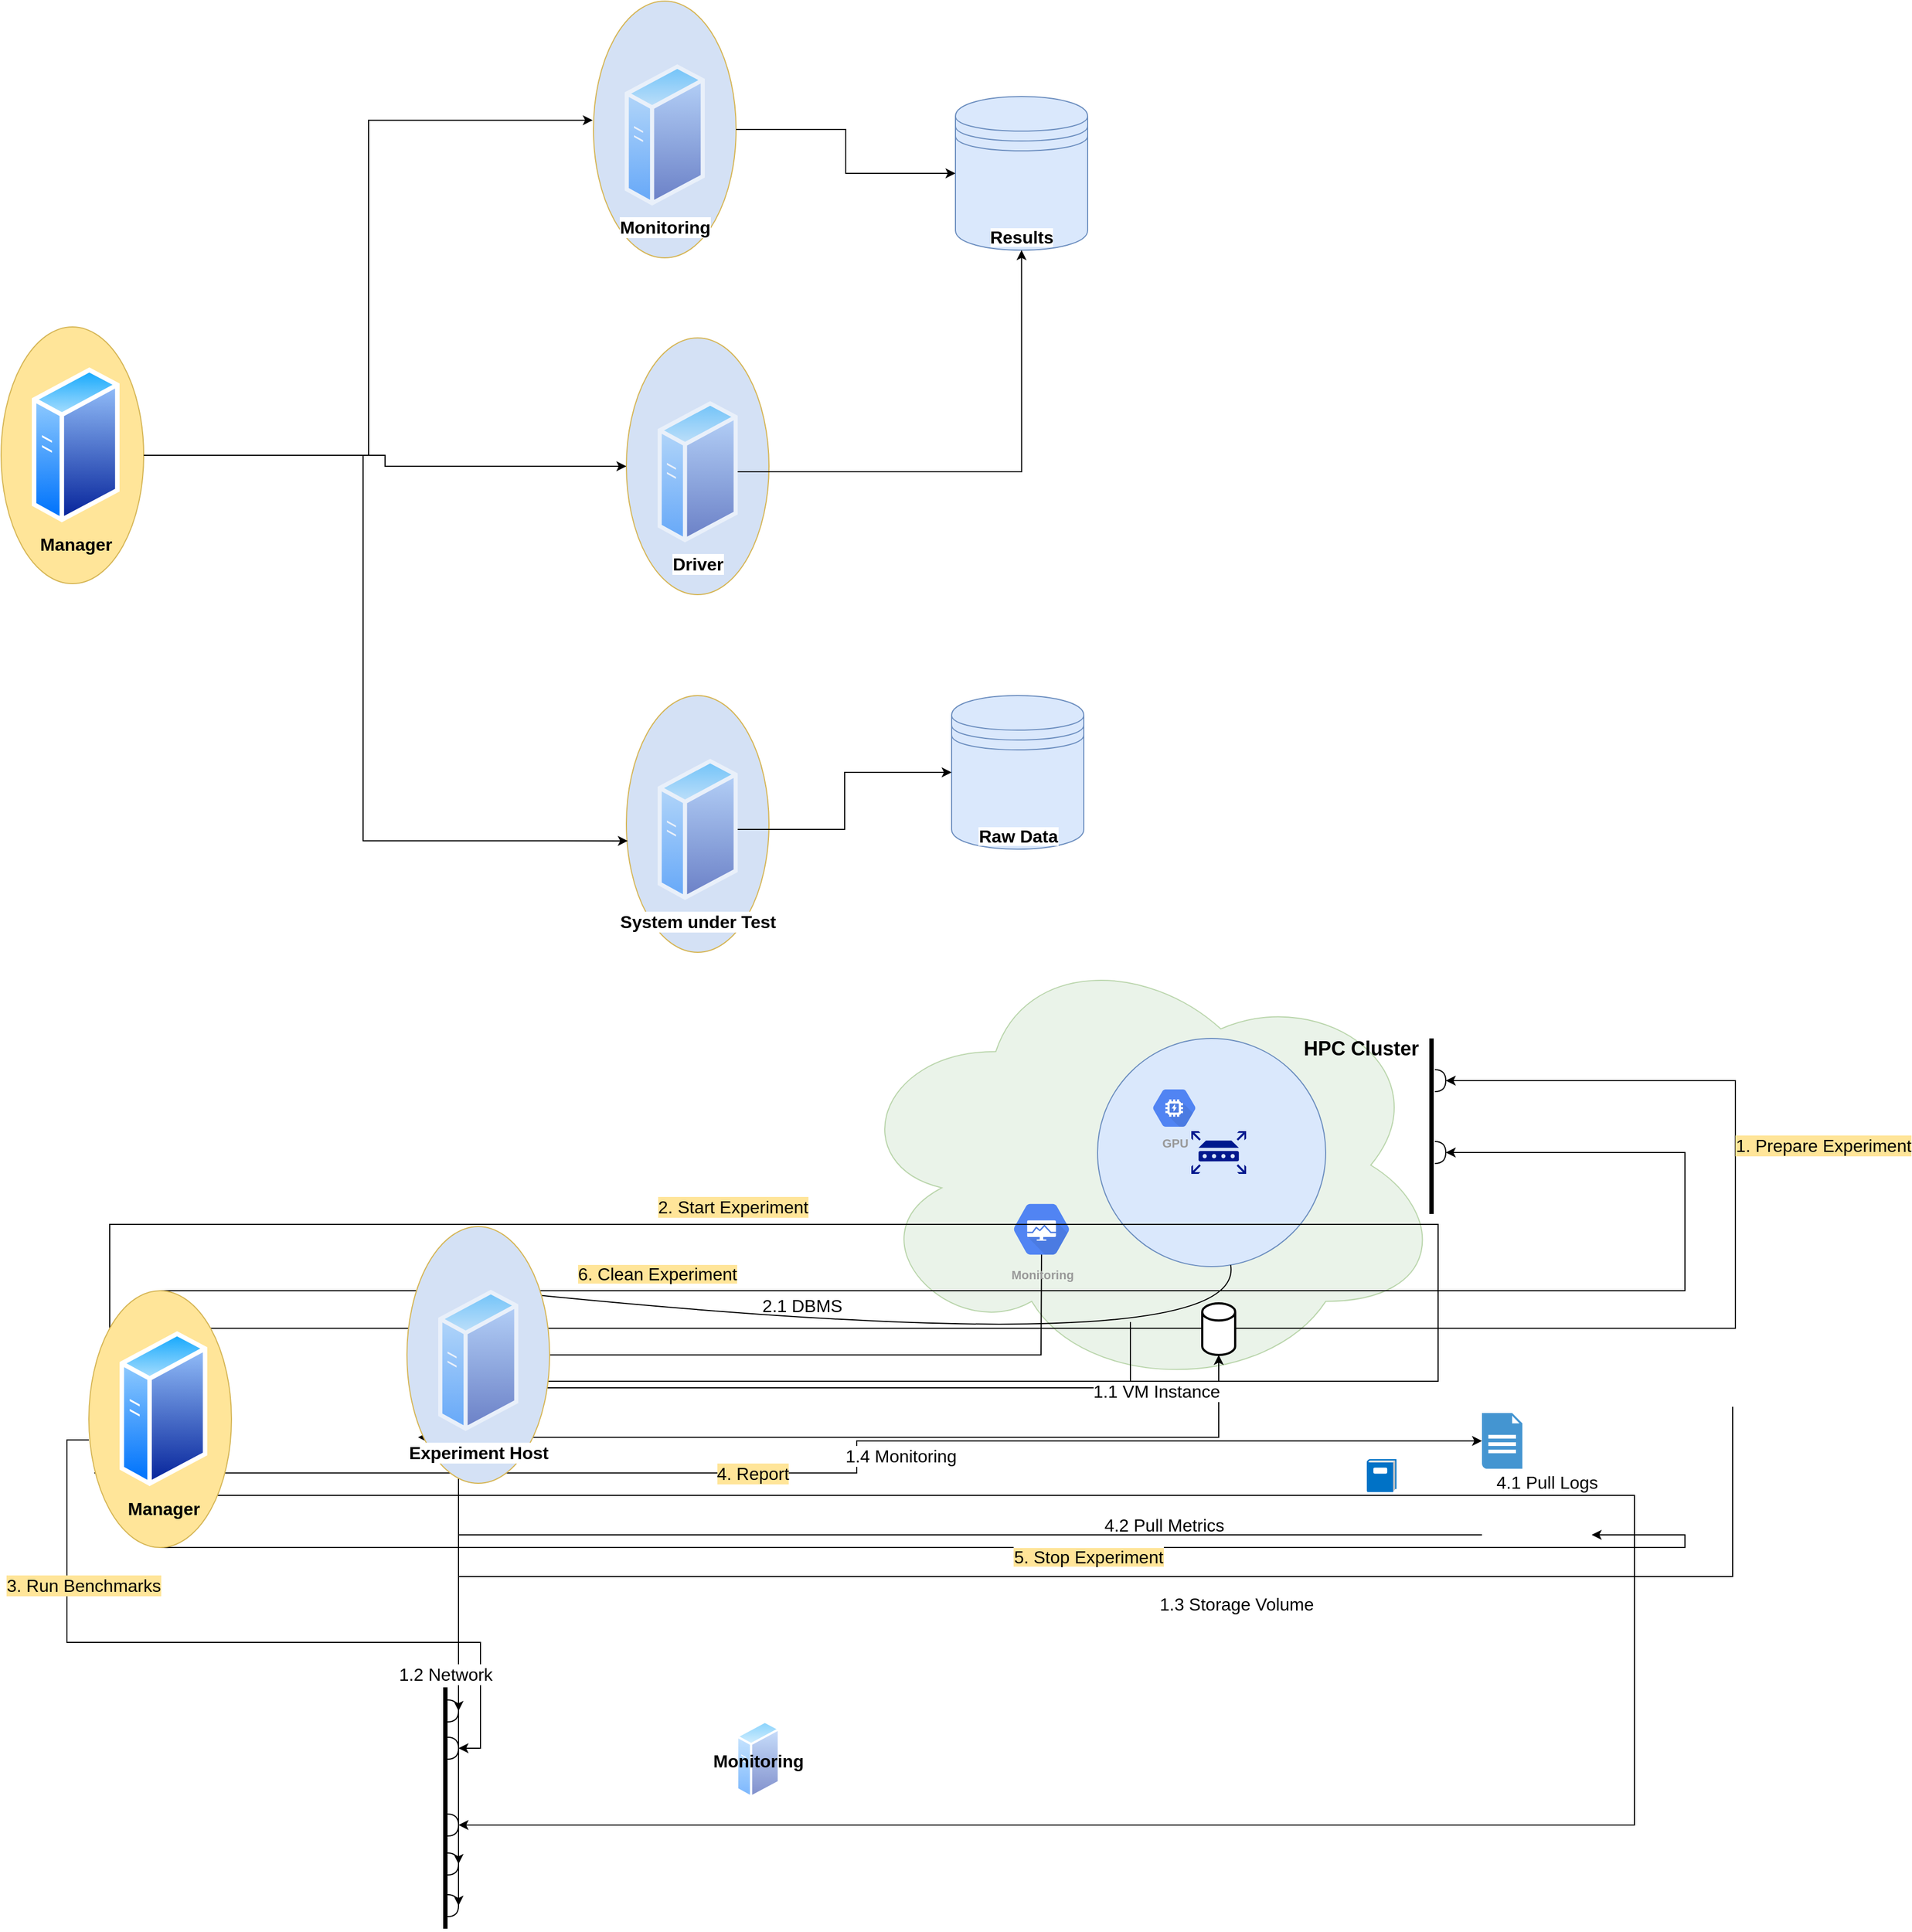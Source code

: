 <mxfile version="14.2.7" type="device"><diagram id="Eicp26NF3Bc-FzKGdtsJ" name="Architecture"><mxGraphModel dx="2889" dy="2292" grid="1" gridSize="10" guides="1" tooltips="1" connect="1" arrows="1" fold="1" page="1" pageScale="1" pageWidth="827" pageHeight="1169" math="0" shadow="0"><root><mxCell id="tGFf3dVoFjDkMU_EaRtP-0"/><mxCell id="tGFf3dVoFjDkMU_EaRtP-1" parent="tGFf3dVoFjDkMU_EaRtP-0"/><mxCell id="bpjvKZEvMIn4kiSMbMv2-15" value="" style="group" vertex="1" connectable="0" parent="tGFf3dVoFjDkMU_EaRtP-1"><mxGeometry x="-250" y="-867" width="920" height="1020" as="geometry"/></mxCell><mxCell id="bpjvKZEvMIn4kiSMbMv2-16" value="" style="ellipse;whiteSpace=wrap;html=1;labelBackgroundColor=#D4E1F5;fontSize=16;fillColor=#D4E1F5;strokeColor=#d6b656;" vertex="1" parent="bpjvKZEvMIn4kiSMbMv2-15"><mxGeometry width="130" height="234" as="geometry"/></mxCell><mxCell id="bpjvKZEvMIn4kiSMbMv2-17" value="&lt;b style=&quot;font-size: 16px&quot;&gt;Monitoring&lt;/b&gt;" style="aspect=fixed;perimeter=ellipsePerimeter;html=1;align=center;shadow=0;dashed=0;spacingTop=3;image;image=img/lib/active_directory/generic_server.svg;opacity=50;fontSize=16;verticalAlign=top;" vertex="1" parent="bpjvKZEvMIn4kiSMbMv2-15"><mxGeometry x="28.5" y="57" width="73" height="130" as="geometry"/></mxCell><mxCell id="tGFf3dVoFjDkMU_EaRtP-16" value="&lt;font style=&quot;font-size: 16px&quot;&gt;&lt;b&gt;Monitoring&lt;/b&gt;&lt;/font&gt;" style="aspect=fixed;perimeter=ellipsePerimeter;html=1;align=center;shadow=0;dashed=0;spacingTop=3;image;image=img/lib/active_directory/generic_server.svg;labelPosition=center;verticalLabelPosition=middle;verticalAlign=middle;labelBackgroundColor=none;opacity=50;" parent="tGFf3dVoFjDkMU_EaRtP-1" vertex="1"><mxGeometry x="-120" y="700" width="40" height="71" as="geometry"/></mxCell><mxCell id="tGFf3dVoFjDkMU_EaRtP-4" value="" style="ellipse;shape=cloud;whiteSpace=wrap;html=1;opacity=50;fillColor=#d5e8d4;strokeColor=#82b366;" parent="tGFf3dVoFjDkMU_EaRtP-1" vertex="1"><mxGeometry x="-20" y="-13" width="547" height="414" as="geometry"/></mxCell><mxCell id="tGFf3dVoFjDkMU_EaRtP-5" value="" style="ellipse;whiteSpace=wrap;html=1;aspect=fixed;fontSize=16;fillColor=#dae8fc;strokeColor=#6c8ebf;" parent="tGFf3dVoFjDkMU_EaRtP-1" vertex="1"><mxGeometry x="209.5" y="78.5" width="208" height="208" as="geometry"/></mxCell><mxCell id="tGFf3dVoFjDkMU_EaRtP-6" value="" style="edgeStyle=orthogonalEdgeStyle;rounded=0;orthogonalLoop=1;jettySize=auto;html=1;strokeColor=#000000;startArrow=none;startFill=0;verticalAlign=bottom;entryX=1;entryY=0.5;entryDx=0;entryDy=0;entryPerimeter=0;exitX=1;exitY=0;exitDx=0;exitDy=0;" parent="tGFf3dVoFjDkMU_EaRtP-1" source="tGFf3dVoFjDkMU_EaRtP-3" target="tGFf3dVoFjDkMU_EaRtP-49" edge="1"><mxGeometry relative="1" as="geometry"><mxPoint x="729" y="220" as="sourcePoint"/><Array as="points"><mxPoint x="791" y="117"/></Array><mxPoint x="540" y="120" as="targetPoint"/></mxGeometry></mxCell><mxCell id="tGFf3dVoFjDkMU_EaRtP-7" value="1. Prepare Experiment" style="text;html=1;resizable=0;points=[];align=center;verticalAlign=top;labelBackgroundColor=#FFE599;fontSize=16;" parent="tGFf3dVoFjDkMU_EaRtP-6" vertex="1" connectable="0"><mxGeometry x="0.64" y="2" relative="1" as="geometry"><mxPoint x="81.5" y="-31" as="offset"/></mxGeometry></mxCell><mxCell id="tGFf3dVoFjDkMU_EaRtP-8" value="" style="edgeStyle=orthogonalEdgeStyle;rounded=0;orthogonalLoop=1;jettySize=auto;html=1;startArrow=none;startFill=0;strokeColor=#000000;fontSize=16;entryX=1;entryY=0.5;entryDx=0;entryDy=0;entryPerimeter=0;exitX=0;exitY=0.581;exitDx=0;exitDy=0;exitPerimeter=0;" parent="tGFf3dVoFjDkMU_EaRtP-1" source="tGFf3dVoFjDkMU_EaRtP-3" target="tGFf3dVoFjDkMU_EaRtP-28" edge="1"><mxGeometry relative="1" as="geometry"><mxPoint x="490" y="451.5" as="targetPoint"/></mxGeometry></mxCell><mxCell id="tGFf3dVoFjDkMU_EaRtP-9" value="3. Run Benchmarks" style="text;html=1;resizable=0;points=[];align=center;verticalAlign=top;labelBackgroundColor=#FFE599;fontSize=16;" parent="tGFf3dVoFjDkMU_EaRtP-8" vertex="1" connectable="0"><mxGeometry x="-0.511" y="2" relative="1" as="geometry"><mxPoint x="13" y="-33.5" as="offset"/></mxGeometry></mxCell><mxCell id="tGFf3dVoFjDkMU_EaRtP-10" value="" style="edgeStyle=orthogonalEdgeStyle;rounded=0;orthogonalLoop=1;jettySize=auto;html=1;startArrow=none;startFill=0;strokeColor=#000000;fontSize=16;exitX=0.5;exitY=1;exitDx=0;exitDy=0;" parent="tGFf3dVoFjDkMU_EaRtP-1" source="tGFf3dVoFjDkMU_EaRtP-3" edge="1"><mxGeometry relative="1" as="geometry"><mxPoint x="660" y="531" as="targetPoint"/><Array as="points"><mxPoint x="745" y="531"/></Array></mxGeometry></mxCell><mxCell id="tGFf3dVoFjDkMU_EaRtP-11" value="4.2 Pull Metrics" style="text;html=1;resizable=0;points=[];align=center;verticalAlign=middle;labelBackgroundColor=#ffffff;fontSize=16;" parent="tGFf3dVoFjDkMU_EaRtP-10" vertex="1" connectable="0"><mxGeometry x="0.227" relative="1" as="geometry"><mxPoint x="2.5" y="-21" as="offset"/></mxGeometry></mxCell><mxCell id="tGFf3dVoFjDkMU_EaRtP-13" value="" style="edgeStyle=orthogonalEdgeStyle;rounded=0;orthogonalLoop=1;jettySize=auto;html=1;startArrow=none;startFill=0;strokeColor=#000000;fontSize=16;entryX=1;entryY=0.5;entryDx=0;entryDy=0;entryPerimeter=0;" parent="tGFf3dVoFjDkMU_EaRtP-1" target="kUBZJUFPTUOk7HefgHGx-2" edge="1"><mxGeometry relative="1" as="geometry"><mxPoint x="510" y="146.5" as="targetPoint"/><mxPoint x="560" y="531" as="sourcePoint"/><Array as="points"><mxPoint x="510" y="531"/><mxPoint x="510" y="531"/></Array></mxGeometry></mxCell><mxCell id="tGFf3dVoFjDkMU_EaRtP-15" value="4. Report" style="edgeStyle=orthogonalEdgeStyle;rounded=0;orthogonalLoop=1;jettySize=auto;html=1;startArrow=none;startFill=0;strokeColor=#000000;fontSize=16;exitX=0.038;exitY=0.71;exitDx=0;exitDy=0;labelBackgroundColor=#FFE599;exitPerimeter=0;" parent="tGFf3dVoFjDkMU_EaRtP-1" source="tGFf3dVoFjDkMU_EaRtP-3" target="tGFf3dVoFjDkMU_EaRtP-34" edge="1"><mxGeometry x="-0.073" relative="1" as="geometry"><mxPoint x="710" y="399.5" as="targetPoint"/><mxPoint x="766" y="368.5" as="sourcePoint"/><mxPoint as="offset"/></mxGeometry></mxCell><mxCell id="tGFf3dVoFjDkMU_EaRtP-17" value="" style="shape=image;html=1;verticalAlign=top;verticalLabelPosition=bottom;labelBackgroundColor=#ffffff;imageAspect=0;aspect=fixed;image=https://cdn1.iconfinder.com/data/icons/technology-and-hardware-2/200/vector_66_06-128.png" parent="tGFf3dVoFjDkMU_EaRtP-1" vertex="1"><mxGeometry x="260" y="200" width="37" height="37" as="geometry"/></mxCell><mxCell id="tGFf3dVoFjDkMU_EaRtP-18" value="" style="shape=image;html=1;verticalAlign=top;verticalLabelPosition=bottom;labelBackgroundColor=#ffffff;imageAspect=0;aspect=fixed;image=https://cdn0.iconfinder.com/data/icons/30-hardware-line-icons/64/HDD-128.png" parent="tGFf3dVoFjDkMU_EaRtP-1" vertex="1"><mxGeometry x="345.5" y="198" width="52" height="52" as="geometry"/></mxCell><mxCell id="tGFf3dVoFjDkMU_EaRtP-19" value="" style="shape=image;html=1;verticalAlign=top;verticalLabelPosition=bottom;labelBackgroundColor=#ffffff;imageAspect=0;aspect=fixed;image=https://cdn2.iconfinder.com/data/icons/metro-uinvert-dock/128/RAM.png" parent="tGFf3dVoFjDkMU_EaRtP-1" vertex="1"><mxGeometry x="349.5" y="121.5" width="41" height="41" as="geometry"/></mxCell><mxCell id="tGFf3dVoFjDkMU_EaRtP-20" value="GPU" style="html=1;fillColor=#5184F3;strokeColor=none;verticalAlign=top;labelPosition=center;verticalLabelPosition=bottom;align=center;spacingTop=-6;fontSize=11;fontStyle=1;fontColor=#999999;shape=mxgraph.gcp2.hexIcon;prIcon=gpu" parent="tGFf3dVoFjDkMU_EaRtP-1" vertex="1"><mxGeometry x="250" y="117" width="59" height="50" as="geometry"/></mxCell><mxCell id="tGFf3dVoFjDkMU_EaRtP-21" value="" style="strokeWidth=2;html=1;shape=mxgraph.flowchart.database;whiteSpace=wrap;" parent="tGFf3dVoFjDkMU_EaRtP-1" vertex="1"><mxGeometry x="305" y="320" width="30" height="47" as="geometry"/></mxCell><mxCell id="tGFf3dVoFjDkMU_EaRtP-22" value="" style="edgeStyle=orthogonalEdgeStyle;rounded=0;orthogonalLoop=1;jettySize=auto;html=1;entryX=0.5;entryY=1;entryDx=0;entryDy=0;entryPerimeter=0;strokeColor=#000000;startArrow=classic;startFill=1;verticalAlign=bottom;exitX=0.078;exitY=0.821;exitDx=0;exitDy=0;exitPerimeter=0;" parent="tGFf3dVoFjDkMU_EaRtP-1" source="tGFf3dVoFjDkMU_EaRtP-2" target="tGFf3dVoFjDkMU_EaRtP-21" edge="1"><mxGeometry relative="1" as="geometry"><mxPoint x="553" y="169" as="sourcePoint"/><mxPoint x="341" y="162" as="targetPoint"/></mxGeometry></mxCell><mxCell id="tGFf3dVoFjDkMU_EaRtP-23" value="1.3 Storage Volume" style="text;html=1;resizable=0;points=[];align=center;verticalAlign=top;labelBackgroundColor=#ffffff;fontSize=16;" parent="tGFf3dVoFjDkMU_EaRtP-22" vertex="1" connectable="0"><mxGeometry x="0.64" y="2" relative="1" as="geometry"><mxPoint x="85.5" y="138" as="offset"/></mxGeometry></mxCell><mxCell id="tGFf3dVoFjDkMU_EaRtP-24" value="" style="edgeStyle=orthogonalEdgeStyle;rounded=0;orthogonalLoop=1;jettySize=auto;html=1;startArrow=none;startFill=0;strokeColor=#000000;fontSize=16;exitX=0.5;exitY=1;exitDx=0;exitDy=0;entryX=0;entryY=0;entryDx=0;entryDy=0;" parent="tGFf3dVoFjDkMU_EaRtP-1" source="tGFf3dVoFjDkMU_EaRtP-26" target="tGFf3dVoFjDkMU_EaRtP-2" edge="1"><mxGeometry relative="1" as="geometry"><mxPoint x="210" y="430" as="targetPoint"/><Array as="points"><mxPoint x="240" y="397"/></Array></mxGeometry></mxCell><mxCell id="tGFf3dVoFjDkMU_EaRtP-25" value="2.1 DBMS" style="text;html=1;resizable=0;points=[];align=center;verticalAlign=middle;labelBackgroundColor=#ffffff;fontSize=16;" parent="tGFf3dVoFjDkMU_EaRtP-24" vertex="1" connectable="0"><mxGeometry x="-0.013" y="-41" relative="1" as="geometry"><mxPoint x="41.5" y="-34" as="offset"/></mxGeometry></mxCell><mxCell id="tGFf3dVoFjDkMU_EaRtP-26" value="" style="shape=image;html=1;verticalAlign=top;verticalLabelPosition=bottom;labelBackgroundColor=#ffffff;imageAspect=0;aspect=fixed;image=https://cdn4.iconfinder.com/data/icons/logos-and-brands/512/97_Docker_logo_logos-128.png;fontSize=16;" parent="tGFf3dVoFjDkMU_EaRtP-1" vertex="1"><mxGeometry x="209.5" y="277" width="60" height="60" as="geometry"/></mxCell><mxCell id="tGFf3dVoFjDkMU_EaRtP-29" value="" style="shape=image;html=1;verticalAlign=top;verticalLabelPosition=bottom;labelBackgroundColor=#ffffff;imageAspect=0;aspect=fixed;image=https://cdn0.iconfinder.com/data/icons/octicons/1024/eye-128.png;fontSize=16;" parent="tGFf3dVoFjDkMU_EaRtP-1" vertex="1"><mxGeometry x="453.5" y="503" width="30" height="30" as="geometry"/></mxCell><mxCell id="tGFf3dVoFjDkMU_EaRtP-30" value="" style="shape=image;html=1;verticalAlign=top;verticalLabelPosition=bottom;labelBackgroundColor=#ffffff;imageAspect=0;aspect=fixed;image=https://cdn0.iconfinder.com/data/icons/small-n-flat/24/678100-tachometer-128.png;fontSize=16;" parent="tGFf3dVoFjDkMU_EaRtP-1" vertex="1"><mxGeometry x="449.5" y="391.5" width="38" height="38" as="geometry"/></mxCell><mxCell id="tGFf3dVoFjDkMU_EaRtP-31" value="" style="pointerEvents=1;shadow=0;dashed=0;html=1;strokeColor=none;labelPosition=center;verticalLabelPosition=bottom;verticalAlign=top;align=center;shape=mxgraph.mscae.enterprise.router;fillColor=#00188D;fontSize=16;" parent="tGFf3dVoFjDkMU_EaRtP-1" vertex="1"><mxGeometry x="295" y="163" width="50" height="39" as="geometry"/></mxCell><mxCell id="tGFf3dVoFjDkMU_EaRtP-47" value="" style="line;strokeWidth=4;direction=south;html=1;perimeter=backbonePerimeter;points=[];outlineConnect=0;fontSize=16;verticalAlign=top;labelPosition=right;verticalLabelPosition=bottom;align=left;" parent="tGFf3dVoFjDkMU_EaRtP-1" vertex="1"><mxGeometry x="509" y="78.5" width="10" height="160" as="geometry"/></mxCell><mxCell id="tGFf3dVoFjDkMU_EaRtP-33" value="1.1 VM Instance" style="curved=1;endArrow=classic;html=1;strokeColor=#000000;fontSize=16;entryX=0.5;entryY=0;entryDx=0;entryDy=0;startArrow=none;startFill=0;" parent="tGFf3dVoFjDkMU_EaRtP-1" source="tGFf3dVoFjDkMU_EaRtP-5" target="tGFf3dVoFjDkMU_EaRtP-45" edge="1"><mxGeometry x="-0.556" y="29" width="50" height="50" relative="1" as="geometry"><mxPoint x="210" y="360" as="sourcePoint"/><mxPoint x="260" y="310" as="targetPoint"/><Array as="points"><mxPoint x="347" y="380"/></Array><mxPoint as="offset"/></mxGeometry></mxCell><mxCell id="tGFf3dVoFjDkMU_EaRtP-34" value="" style="shadow=0;dashed=0;html=1;strokeColor=none;fillColor=#4495D1;labelPosition=center;verticalLabelPosition=bottom;verticalAlign=top;align=center;outlineConnect=0;shape=mxgraph.veeam.2d.report;fontSize=16;" parent="tGFf3dVoFjDkMU_EaRtP-1" vertex="1"><mxGeometry x="560" y="420" width="36.8" height="50.8" as="geometry"/></mxCell><mxCell id="tGFf3dVoFjDkMU_EaRtP-35" value="" style="edgeStyle=orthogonalEdgeStyle;rounded=0;orthogonalLoop=1;jettySize=auto;html=1;startArrow=none;startFill=0;strokeColor=#000000;fontSize=16;exitX=0.5;exitY=0.84;exitDx=0;exitDy=0;exitPerimeter=0;entryX=0;entryY=0.5;entryDx=0;entryDy=0;" parent="tGFf3dVoFjDkMU_EaRtP-1" source="tGFf3dVoFjDkMU_EaRtP-37" target="tGFf3dVoFjDkMU_EaRtP-2" edge="1"><mxGeometry relative="1" as="geometry"><mxPoint x="260" y="485" as="targetPoint"/><Array as="points"><mxPoint x="158" y="271"/><mxPoint x="158" y="480"/></Array></mxGeometry></mxCell><mxCell id="tGFf3dVoFjDkMU_EaRtP-36" value="1.4 Monitoring" style="text;html=1;resizable=0;points=[];align=center;verticalAlign=middle;labelBackgroundColor=#ffffff;fontSize=16;" parent="tGFf3dVoFjDkMU_EaRtP-35" vertex="1" connectable="0"><mxGeometry x="-0.326" y="1" relative="1" as="geometry"><mxPoint x="-0.5" y="90.5" as="offset"/></mxGeometry></mxCell><mxCell id="tGFf3dVoFjDkMU_EaRtP-37" value="Monitoring" style="html=1;fillColor=#5184F3;strokeColor=none;verticalAlign=top;labelPosition=center;verticalLabelPosition=bottom;align=center;spacingTop=-6;fontSize=11;fontStyle=1;fontColor=#999999;shape=mxgraph.gcp2.hexIcon;prIcon=cloud_deployment_manager" parent="tGFf3dVoFjDkMU_EaRtP-1" vertex="1"><mxGeometry x="120" y="218.5" width="77" height="68" as="geometry"/></mxCell><mxCell id="tGFf3dVoFjDkMU_EaRtP-40" value="" style="shape=image;html=1;verticalAlign=top;verticalLabelPosition=bottom;labelBackgroundColor=#ffffff;imageAspect=0;aspect=fixed;image=https://cdn4.iconfinder.com/data/icons/office-time/512/19-128.png;fillColor=#FFE599;fontSize=16;" parent="tGFf3dVoFjDkMU_EaRtP-1" vertex="1"><mxGeometry x="549.5" y="90" width="27" height="27" as="geometry"/></mxCell><mxCell id="tGFf3dVoFjDkMU_EaRtP-41" value="" style="shape=image;html=1;verticalAlign=top;verticalLabelPosition=bottom;labelBackgroundColor=#ffffff;imageAspect=0;aspect=fixed;image=https://cdn2.iconfinder.com/data/icons/doing-housework-part-1/64/house-10-128.png;fillColor=#FFE599;fontSize=16;" parent="tGFf3dVoFjDkMU_EaRtP-1" vertex="1"><mxGeometry x="450" y="533" width="37" height="37" as="geometry"/></mxCell><mxCell id="tGFf3dVoFjDkMU_EaRtP-42" value="" style="edgeStyle=orthogonalEdgeStyle;rounded=0;orthogonalLoop=1;jettySize=auto;html=1;labelBackgroundColor=#FFE599;startArrow=none;startFill=0;strokeColor=#000000;fontSize=16;exitX=0.5;exitY=0;exitDx=0;exitDy=0;entryX=1;entryY=0.5;entryDx=0;entryDy=0;entryPerimeter=0;" parent="tGFf3dVoFjDkMU_EaRtP-1" source="tGFf3dVoFjDkMU_EaRtP-3" target="tGFf3dVoFjDkMU_EaRtP-50" edge="1"><mxGeometry relative="1" as="geometry"><mxPoint x="480" y="473" as="targetPoint"/><Array as="points"><mxPoint x="745" y="183"/></Array></mxGeometry></mxCell><mxCell id="tGFf3dVoFjDkMU_EaRtP-43" value="&lt;span style=&quot;background-color: rgb(255 , 229 , 153)&quot;&gt;6. Clean Experiment&lt;/span&gt;" style="text;html=1;resizable=0;points=[];align=center;verticalAlign=middle;labelBackgroundColor=#ffffff;fontSize=16;" parent="tGFf3dVoFjDkMU_EaRtP-42" vertex="1" connectable="0"><mxGeometry x="-0.446" relative="1" as="geometry"><mxPoint x="-27.5" y="-15.5" as="offset"/></mxGeometry></mxCell><mxCell id="tGFf3dVoFjDkMU_EaRtP-54" value="" style="edgeStyle=orthogonalEdgeStyle;rounded=0;orthogonalLoop=1;jettySize=auto;html=1;exitX=0;exitY=1;exitDx=0;exitDy=0;entryX=1;entryY=0.5;entryDx=0;entryDy=0;entryPerimeter=0;" parent="tGFf3dVoFjDkMU_EaRtP-1" source="tGFf3dVoFjDkMU_EaRtP-3" target="tGFf3dVoFjDkMU_EaRtP-44" edge="1"><mxGeometry relative="1" as="geometry"><mxPoint x="480" y="473" as="targetPoint"/><Array as="points"><mxPoint x="699" y="495"/></Array></mxGeometry></mxCell><mxCell id="tGFf3dVoFjDkMU_EaRtP-55" value="4.1 Pull Logs" style="text;html=1;resizable=0;points=[];align=center;verticalAlign=middle;labelBackgroundColor=#ffffff;fontSize=16;" parent="tGFf3dVoFjDkMU_EaRtP-54" vertex="1" connectable="0"><mxGeometry x="-0.097" y="-3" relative="1" as="geometry"><mxPoint x="70" y="-15.5" as="offset"/></mxGeometry></mxCell><mxCell id="kUBZJUFPTUOk7HefgHGx-3" value="" style="edgeStyle=orthogonalEdgeStyle;rounded=0;orthogonalLoop=1;jettySize=auto;html=1;exitX=1;exitY=1;exitDx=0;exitDy=0;entryX=1;entryY=0.5;entryDx=0;entryDy=0;entryPerimeter=0;" parent="tGFf3dVoFjDkMU_EaRtP-1" target="tGFf3dVoFjDkMU_EaRtP-27" edge="1"><mxGeometry relative="1" as="geometry"><mxPoint x="788.5" y="414.214" as="sourcePoint"/><mxPoint x="410" y="570" as="targetPoint"/><Array as="points"><mxPoint x="788" y="569"/></Array></mxGeometry></mxCell><mxCell id="kUBZJUFPTUOk7HefgHGx-4" value="&lt;font style=&quot;font-size: 16px ; background-color: rgb(255 , 229 , 153)&quot;&gt;5. Stop Experiment&lt;/font&gt;" style="text;html=1;resizable=0;points=[];align=center;verticalAlign=middle;labelBackgroundColor=#ffffff;" parent="kUBZJUFPTUOk7HefgHGx-3" vertex="1" connectable="0"><mxGeometry x="0.062" y="-3" relative="1" as="geometry"><mxPoint x="115" y="-15.5" as="offset"/></mxGeometry></mxCell><mxCell id="tGFf3dVoFjDkMU_EaRtP-46" value="HPC Cluster" style="text;html=1;strokeColor=none;fillColor=none;align=center;verticalAlign=middle;whiteSpace=wrap;rounded=0;labelBackgroundColor=none;fontSize=18;fontStyle=1" parent="tGFf3dVoFjDkMU_EaRtP-1" vertex="1"><mxGeometry x="370" y="78" width="160" height="20" as="geometry"/></mxCell><mxCell id="tGFf3dVoFjDkMU_EaRtP-49" value="" style="shape=requiredInterface;html=1;verticalLabelPosition=bottom;fontSize=16;" parent="tGFf3dVoFjDkMU_EaRtP-1" vertex="1"><mxGeometry x="517" y="107" width="10" height="20" as="geometry"/></mxCell><mxCell id="tGFf3dVoFjDkMU_EaRtP-50" value="" style="shape=requiredInterface;html=1;verticalLabelPosition=bottom;fontSize=16;" parent="tGFf3dVoFjDkMU_EaRtP-1" vertex="1"><mxGeometry x="517" y="172.5" width="10" height="20" as="geometry"/></mxCell><mxCell id="tGFf3dVoFjDkMU_EaRtP-56" value="" style="aspect=fixed;html=1;perimeter=none;align=center;shadow=0;dashed=0;image;fontSize=12;image=img/lib/mscae/Log.svg;" parent="tGFf3dVoFjDkMU_EaRtP-1" vertex="1"><mxGeometry x="455" y="462" width="27" height="30" as="geometry"/></mxCell><mxCell id="kUBZJUFPTUOk7HefgHGx-9" value="" style="edgeStyle=orthogonalEdgeStyle;rounded=0;orthogonalLoop=1;jettySize=auto;html=1;startArrow=none;startFill=0;strokeColor=#000000;fontSize=16;entryX=1;entryY=0.5;entryDx=0;entryDy=0;entryPerimeter=0;exitX=0;exitY=0;exitDx=0;exitDy=0;" parent="tGFf3dVoFjDkMU_EaRtP-1" source="tGFf3dVoFjDkMU_EaRtP-3" target="kUBZJUFPTUOk7HefgHGx-8" edge="1"><mxGeometry relative="1" as="geometry"><mxPoint x="412.429" y="463.714" as="targetPoint"/><mxPoint x="690.143" y="359.714" as="sourcePoint"/><Array as="points"><mxPoint x="520" y="248"/><mxPoint x="520" y="391"/></Array></mxGeometry></mxCell><mxCell id="kUBZJUFPTUOk7HefgHGx-10" value="2. Start Experiment" style="text;html=1;resizable=0;points=[];align=center;verticalAlign=top;labelBackgroundColor=#FFE599;fontSize=16;" parent="kUBZJUFPTUOk7HefgHGx-9" vertex="1" connectable="0"><mxGeometry x="-0.511" y="2" relative="1" as="geometry"><mxPoint x="17" y="-30" as="offset"/></mxGeometry></mxCell><mxCell id="kUBZJUFPTUOk7HefgHGx-11" value="" style="shape=image;html=1;verticalAlign=top;verticalLabelPosition=bottom;labelBackgroundColor=#ffffff;imageAspect=0;aspect=fixed;image=https://cdn3.iconfinder.com/data/icons/linecons-free-vector-icons-pack/32/trash-128.png" parent="tGFf3dVoFjDkMU_EaRtP-1" vertex="1"><mxGeometry x="549" y="153" width="28" height="28" as="geometry"/></mxCell><mxCell id="kUBZJUFPTUOk7HefgHGx-12" value="" style="shape=image;html=1;verticalAlign=top;verticalLabelPosition=bottom;labelBackgroundColor=#ffffff;imageAspect=0;aspect=fixed;image=https://cdn2.iconfinder.com/data/icons/circle-icons-1/64/traffic-128.png" parent="tGFf3dVoFjDkMU_EaRtP-1" vertex="1"><mxGeometry x="449.5" y="350" width="38" height="38" as="geometry"/></mxCell><mxCell id="bpjvKZEvMIn4kiSMbMv2-0" value="" style="group" vertex="1" connectable="0" parent="tGFf3dVoFjDkMU_EaRtP-1"><mxGeometry x="-710" y="308.5" width="130" height="234" as="geometry"/></mxCell><mxCell id="tGFf3dVoFjDkMU_EaRtP-3" value="" style="ellipse;whiteSpace=wrap;html=1;labelBackgroundColor=#FFE599;fontSize=16;fillColor=#FFE599;strokeColor=#d6b656;" parent="bpjvKZEvMIn4kiSMbMv2-0" vertex="1"><mxGeometry width="130" height="234" as="geometry"/></mxCell><object label="&lt;b&gt;&lt;font style=&quot;font-size: 16px&quot;&gt;Manager&lt;/font&gt;&lt;/b&gt;" id="tGFf3dVoFjDkMU_EaRtP-12"><mxCell style="aspect=fixed;perimeter=ellipsePerimeter;html=1;align=center;shadow=0;dashed=0;spacingTop=3;image;image=img/lib/active_directory/generic_server.svg;labelBackgroundColor=#FFE599;imageBackground=#FFE599;" parent="bpjvKZEvMIn4kiSMbMv2-0" vertex="1"><mxGeometry x="28" y="36" width="80" height="143" as="geometry"/></mxCell></object><mxCell id="bpjvKZEvMIn4kiSMbMv2-2" value="" style="group" vertex="1" connectable="0" parent="tGFf3dVoFjDkMU_EaRtP-1"><mxGeometry x="-420" y="250" width="130" height="234" as="geometry"/></mxCell><mxCell id="tGFf3dVoFjDkMU_EaRtP-2" value="" style="ellipse;whiteSpace=wrap;html=1;labelBackgroundColor=#D4E1F5;fontSize=16;fillColor=#D4E1F5;strokeColor=#d6b656;" parent="bpjvKZEvMIn4kiSMbMv2-2" vertex="1"><mxGeometry width="130" height="234" as="geometry"/></mxCell><mxCell id="tGFf3dVoFjDkMU_EaRtP-45" value="&lt;b style=&quot;font-size: 16px&quot;&gt;Experiment Host&lt;/b&gt;" style="aspect=fixed;perimeter=ellipsePerimeter;html=1;align=center;shadow=0;dashed=0;spacingTop=3;image;image=img/lib/active_directory/generic_server.svg;opacity=50;fontSize=16;verticalAlign=top;" parent="bpjvKZEvMIn4kiSMbMv2-2" vertex="1"><mxGeometry x="28.5" y="57" width="73" height="130" as="geometry"/></mxCell><mxCell id="bpjvKZEvMIn4kiSMbMv2-3" value="" style="group" vertex="1" connectable="0" parent="tGFf3dVoFjDkMU_EaRtP-1"><mxGeometry x="-390" y="670" width="17" height="220" as="geometry"/></mxCell><mxCell id="tGFf3dVoFjDkMU_EaRtP-27" value="" style="shape=requiredInterface;html=1;verticalLabelPosition=bottom;fontSize=16;" parent="bpjvKZEvMIn4kiSMbMv2-3" vertex="1"><mxGeometry x="7" y="189" width="10" height="20" as="geometry"/></mxCell><mxCell id="tGFf3dVoFjDkMU_EaRtP-28" value="" style="shape=requiredInterface;html=1;verticalLabelPosition=bottom;fontSize=16;" parent="bpjvKZEvMIn4kiSMbMv2-3" vertex="1"><mxGeometry x="7" y="45.5" width="10" height="20" as="geometry"/></mxCell><mxCell id="tGFf3dVoFjDkMU_EaRtP-32" value="1.2 Network" style="line;strokeWidth=4;direction=south;html=1;perimeter=backbonePerimeter;points=[];outlineConnect=0;fontSize=16;verticalAlign=bottom;labelPosition=center;verticalLabelPosition=top;align=center;" parent="bpjvKZEvMIn4kiSMbMv2-3" vertex="1"><mxGeometry width="10" height="220" as="geometry"/></mxCell><mxCell id="tGFf3dVoFjDkMU_EaRtP-44" value="" style="shape=requiredInterface;html=1;verticalLabelPosition=bottom;fontSize=16;" parent="bpjvKZEvMIn4kiSMbMv2-3" vertex="1"><mxGeometry x="7" y="115.5" width="10" height="20" as="geometry"/></mxCell><mxCell id="kUBZJUFPTUOk7HefgHGx-2" value="" style="shape=requiredInterface;html=1;verticalLabelPosition=bottom;fontSize=16;" parent="bpjvKZEvMIn4kiSMbMv2-3" vertex="1"><mxGeometry x="7" y="151" width="10" height="20" as="geometry"/></mxCell><mxCell id="kUBZJUFPTUOk7HefgHGx-8" value="" style="shape=requiredInterface;html=1;verticalLabelPosition=bottom;fontSize=16;" parent="bpjvKZEvMIn4kiSMbMv2-3" vertex="1"><mxGeometry x="7" y="11.5" width="10" height="20" as="geometry"/></mxCell><mxCell id="bpjvKZEvMIn4kiSMbMv2-4" value="" style="group" vertex="1" connectable="0" parent="tGFf3dVoFjDkMU_EaRtP-1"><mxGeometry x="-790" y="-570" width="130" height="234" as="geometry"/></mxCell><mxCell id="bpjvKZEvMIn4kiSMbMv2-5" value="" style="ellipse;whiteSpace=wrap;html=1;labelBackgroundColor=#FFE599;fontSize=16;fillColor=#FFE599;strokeColor=#d6b656;" vertex="1" parent="bpjvKZEvMIn4kiSMbMv2-4"><mxGeometry width="130" height="234" as="geometry"/></mxCell><object label="&lt;b&gt;&lt;font style=&quot;font-size: 16px&quot;&gt;Manager&lt;/font&gt;&lt;/b&gt;" id="bpjvKZEvMIn4kiSMbMv2-6"><mxCell style="aspect=fixed;perimeter=ellipsePerimeter;html=1;align=center;shadow=0;dashed=0;spacingTop=3;image;image=img/lib/active_directory/generic_server.svg;labelBackgroundColor=#FFE599;imageBackground=#FFE599;" vertex="1" parent="bpjvKZEvMIn4kiSMbMv2-4"><mxGeometry x="28" y="36" width="80" height="143" as="geometry"/></mxCell></object><mxCell id="bpjvKZEvMIn4kiSMbMv2-7" value="" style="group" vertex="1" connectable="0" parent="tGFf3dVoFjDkMU_EaRtP-1"><mxGeometry x="-220" y="-234" width="130" height="234" as="geometry"/></mxCell><mxCell id="bpjvKZEvMIn4kiSMbMv2-8" value="" style="ellipse;whiteSpace=wrap;html=1;labelBackgroundColor=#D4E1F5;fontSize=16;fillColor=#D4E1F5;strokeColor=#d6b656;" vertex="1" parent="bpjvKZEvMIn4kiSMbMv2-7"><mxGeometry width="130" height="234" as="geometry"/></mxCell><mxCell id="bpjvKZEvMIn4kiSMbMv2-9" value="&lt;b style=&quot;font-size: 16px&quot;&gt;System under Test&lt;/b&gt;" style="aspect=fixed;perimeter=ellipsePerimeter;html=1;align=center;shadow=0;dashed=0;spacingTop=3;image;image=img/lib/active_directory/generic_server.svg;opacity=50;fontSize=16;verticalAlign=top;" vertex="1" parent="bpjvKZEvMIn4kiSMbMv2-7"><mxGeometry x="28.5" y="57" width="73" height="130" as="geometry"/></mxCell><mxCell id="bpjvKZEvMIn4kiSMbMv2-10" value="" style="group" vertex="1" connectable="0" parent="tGFf3dVoFjDkMU_EaRtP-1"><mxGeometry x="-220" y="-560" width="130" height="234" as="geometry"/></mxCell><mxCell id="bpjvKZEvMIn4kiSMbMv2-14" value="" style="group" vertex="1" connectable="0" parent="bpjvKZEvMIn4kiSMbMv2-10"><mxGeometry width="130" height="234" as="geometry"/></mxCell><mxCell id="bpjvKZEvMIn4kiSMbMv2-11" value="" style="ellipse;whiteSpace=wrap;html=1;labelBackgroundColor=#D4E1F5;fontSize=16;fillColor=#D4E1F5;strokeColor=#d6b656;" vertex="1" parent="bpjvKZEvMIn4kiSMbMv2-14"><mxGeometry width="130" height="234" as="geometry"/></mxCell><mxCell id="bpjvKZEvMIn4kiSMbMv2-12" value="&lt;b style=&quot;font-size: 16px&quot;&gt;Driver&lt;/b&gt;" style="aspect=fixed;perimeter=ellipsePerimeter;html=1;align=center;shadow=0;dashed=0;spacingTop=3;image;image=img/lib/active_directory/generic_server.svg;opacity=50;fontSize=16;verticalAlign=top;" vertex="1" parent="bpjvKZEvMIn4kiSMbMv2-14"><mxGeometry x="28.5" y="57" width="73" height="130" as="geometry"/></mxCell><mxCell id="bpjvKZEvMIn4kiSMbMv2-22" value="&lt;font style=&quot;font-size: 16px&quot;&gt;&lt;b style=&quot;background-color: rgb(255 , 255 , 255)&quot;&gt;Results&lt;/b&gt;&lt;/font&gt;" style="shape=datastore;whiteSpace=wrap;html=1;fillColor=#dae8fc;strokeColor=#6c8ebf;verticalAlign=bottom;" vertex="1" parent="tGFf3dVoFjDkMU_EaRtP-1"><mxGeometry x="80" y="-780" width="120.5" height="140" as="geometry"/></mxCell><mxCell id="bpjvKZEvMIn4kiSMbMv2-25" style="edgeStyle=orthogonalEdgeStyle;rounded=0;orthogonalLoop=1;jettySize=auto;html=1;" edge="1" parent="tGFf3dVoFjDkMU_EaRtP-1" source="bpjvKZEvMIn4kiSMbMv2-16" target="bpjvKZEvMIn4kiSMbMv2-22"><mxGeometry relative="1" as="geometry"/></mxCell><mxCell id="bpjvKZEvMIn4kiSMbMv2-26" style="edgeStyle=orthogonalEdgeStyle;rounded=0;orthogonalLoop=1;jettySize=auto;html=1;entryX=0.5;entryY=1;entryDx=0;entryDy=0;" edge="1" parent="tGFf3dVoFjDkMU_EaRtP-1" source="bpjvKZEvMIn4kiSMbMv2-12" target="bpjvKZEvMIn4kiSMbMv2-22"><mxGeometry relative="1" as="geometry"/></mxCell><mxCell id="bpjvKZEvMIn4kiSMbMv2-27" value="&lt;span style=&quot;font-size: 16px ; background-color: rgb(255 , 255 , 255)&quot;&gt;&lt;b&gt;Raw Data&lt;/b&gt;&lt;/span&gt;" style="shape=datastore;whiteSpace=wrap;html=1;fillColor=#dae8fc;strokeColor=#6c8ebf;verticalAlign=bottom;" vertex="1" parent="tGFf3dVoFjDkMU_EaRtP-1"><mxGeometry x="76.5" y="-234" width="120.5" height="140" as="geometry"/></mxCell><mxCell id="bpjvKZEvMIn4kiSMbMv2-28" style="edgeStyle=orthogonalEdgeStyle;rounded=0;orthogonalLoop=1;jettySize=auto;html=1;entryX=0;entryY=0.5;entryDx=0;entryDy=0;" edge="1" parent="tGFf3dVoFjDkMU_EaRtP-1" source="bpjvKZEvMIn4kiSMbMv2-9" target="bpjvKZEvMIn4kiSMbMv2-27"><mxGeometry relative="1" as="geometry"/></mxCell><mxCell id="bpjvKZEvMIn4kiSMbMv2-33" style="edgeStyle=orthogonalEdgeStyle;rounded=0;orthogonalLoop=1;jettySize=auto;html=1;entryX=-0.005;entryY=0.464;entryDx=0;entryDy=0;entryPerimeter=0;" edge="1" parent="tGFf3dVoFjDkMU_EaRtP-1" source="bpjvKZEvMIn4kiSMbMv2-5" target="bpjvKZEvMIn4kiSMbMv2-16"><mxGeometry relative="1" as="geometry"/></mxCell><mxCell id="bpjvKZEvMIn4kiSMbMv2-34" style="edgeStyle=orthogonalEdgeStyle;rounded=0;orthogonalLoop=1;jettySize=auto;html=1;entryX=0;entryY=0.5;entryDx=0;entryDy=0;" edge="1" parent="tGFf3dVoFjDkMU_EaRtP-1" source="bpjvKZEvMIn4kiSMbMv2-5" target="bpjvKZEvMIn4kiSMbMv2-11"><mxGeometry relative="1" as="geometry"/></mxCell><mxCell id="bpjvKZEvMIn4kiSMbMv2-35" style="edgeStyle=orthogonalEdgeStyle;rounded=0;orthogonalLoop=1;jettySize=auto;html=1;entryX=0.01;entryY=0.566;entryDx=0;entryDy=0;entryPerimeter=0;exitX=1;exitY=0.5;exitDx=0;exitDy=0;" edge="1" parent="tGFf3dVoFjDkMU_EaRtP-1" source="bpjvKZEvMIn4kiSMbMv2-5" target="bpjvKZEvMIn4kiSMbMv2-8"><mxGeometry relative="1" as="geometry"><Array as="points"><mxPoint x="-460" y="-453"/><mxPoint x="-460" y="-102"/></Array></mxGeometry></mxCell></root></mxGraphModel></diagram></mxfile>
